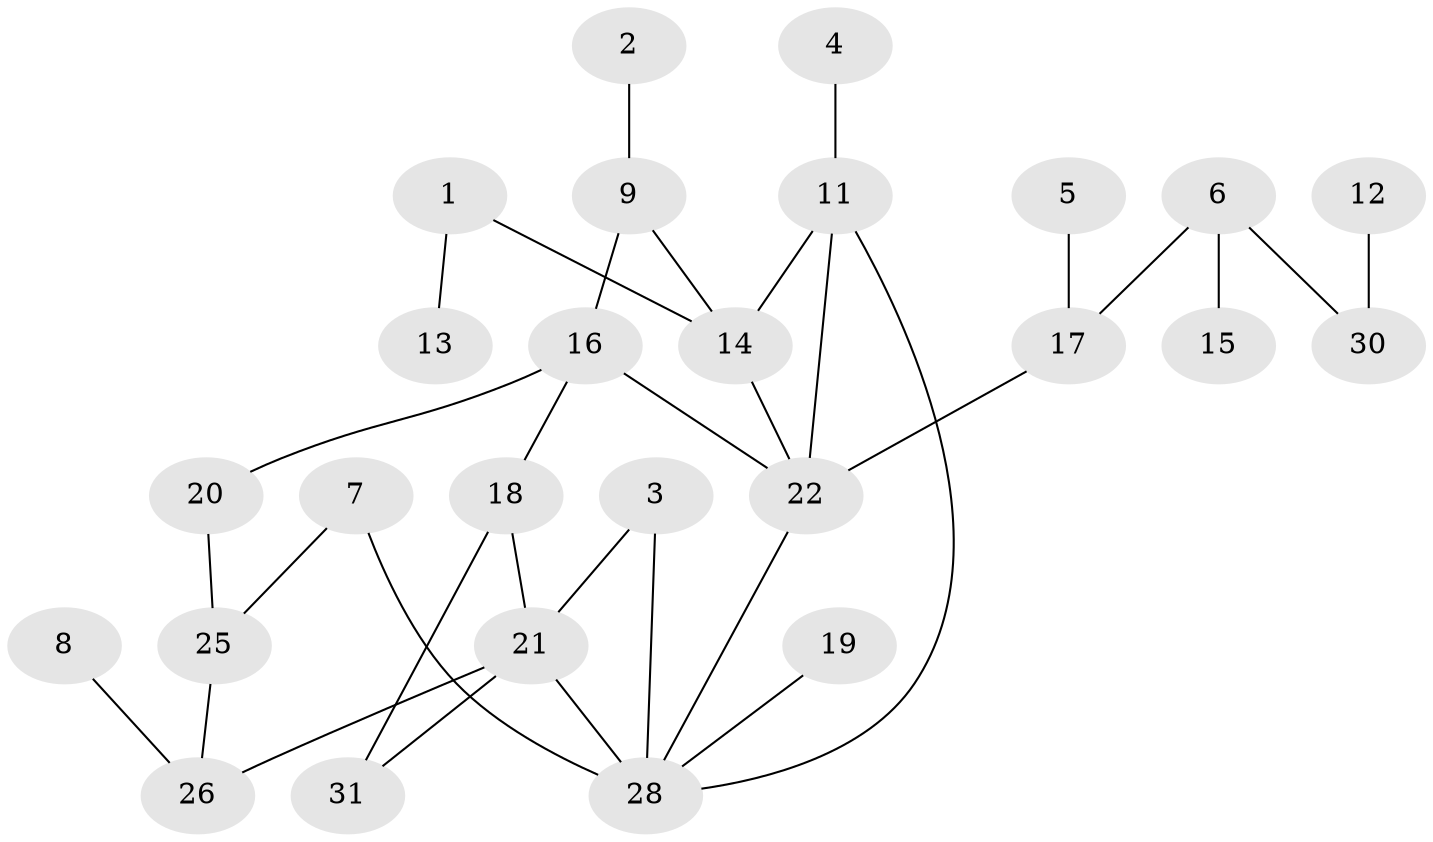 // original degree distribution, {2: 0.3448275862068966, 1: 0.22413793103448276, 3: 0.20689655172413793, 0: 0.08620689655172414, 6: 0.017241379310344827, 4: 0.06896551724137931, 5: 0.017241379310344827, 7: 0.034482758620689655}
// Generated by graph-tools (version 1.1) at 2025/33/03/09/25 02:33:35]
// undirected, 26 vertices, 33 edges
graph export_dot {
graph [start="1"]
  node [color=gray90,style=filled];
  1;
  2;
  3;
  4;
  5;
  6;
  7;
  8;
  9;
  11;
  12;
  13;
  14;
  15;
  16;
  17;
  18;
  19;
  20;
  21;
  22;
  25;
  26;
  28;
  30;
  31;
  1 -- 13 [weight=1.0];
  1 -- 14 [weight=1.0];
  2 -- 9 [weight=1.0];
  3 -- 21 [weight=1.0];
  3 -- 28 [weight=1.0];
  4 -- 11 [weight=2.0];
  5 -- 17 [weight=1.0];
  6 -- 15 [weight=1.0];
  6 -- 17 [weight=1.0];
  6 -- 30 [weight=1.0];
  7 -- 25 [weight=1.0];
  7 -- 28 [weight=1.0];
  8 -- 26 [weight=1.0];
  9 -- 14 [weight=1.0];
  9 -- 16 [weight=1.0];
  11 -- 14 [weight=2.0];
  11 -- 22 [weight=1.0];
  11 -- 28 [weight=1.0];
  12 -- 30 [weight=1.0];
  14 -- 22 [weight=1.0];
  16 -- 18 [weight=1.0];
  16 -- 20 [weight=1.0];
  16 -- 22 [weight=1.0];
  17 -- 22 [weight=1.0];
  18 -- 21 [weight=2.0];
  18 -- 31 [weight=2.0];
  19 -- 28 [weight=1.0];
  20 -- 25 [weight=1.0];
  21 -- 26 [weight=1.0];
  21 -- 28 [weight=2.0];
  21 -- 31 [weight=1.0];
  22 -- 28 [weight=1.0];
  25 -- 26 [weight=1.0];
}
